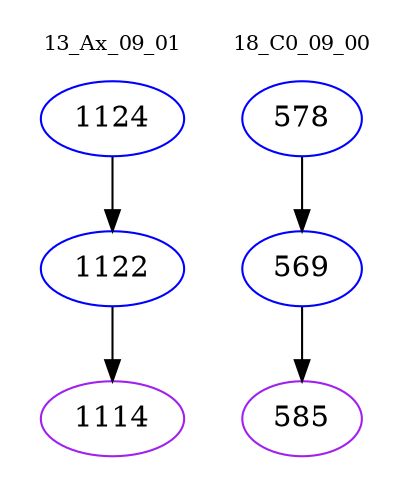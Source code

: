 digraph{
subgraph cluster_0 {
color = white
label = "13_Ax_09_01";
fontsize=10;
T0_1124 [label="1124", color="blue"]
T0_1124 -> T0_1122 [color="black"]
T0_1122 [label="1122", color="blue"]
T0_1122 -> T0_1114 [color="black"]
T0_1114 [label="1114", color="purple"]
}
subgraph cluster_1 {
color = white
label = "18_C0_09_00";
fontsize=10;
T1_578 [label="578", color="blue"]
T1_578 -> T1_569 [color="black"]
T1_569 [label="569", color="blue"]
T1_569 -> T1_585 [color="black"]
T1_585 [label="585", color="purple"]
}
}
